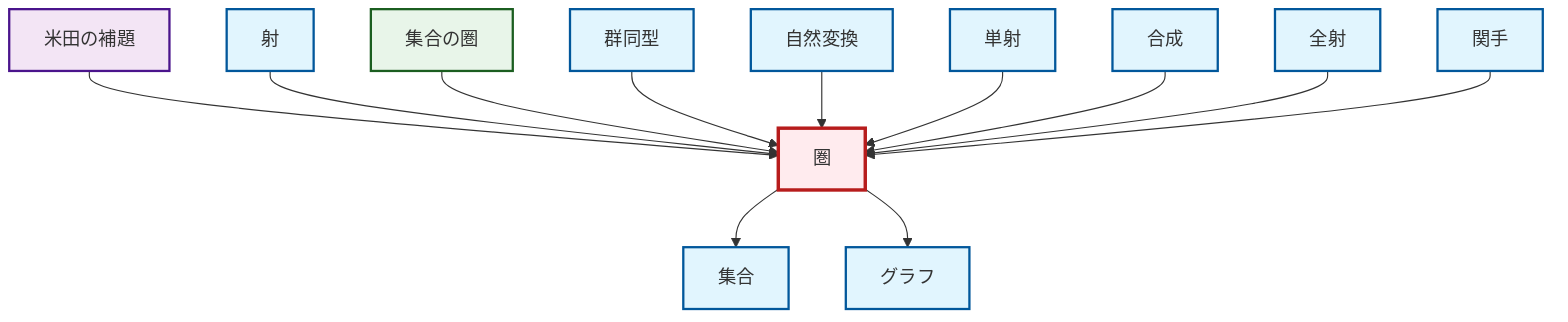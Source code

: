 graph TD
    classDef definition fill:#e1f5fe,stroke:#01579b,stroke-width:2px
    classDef theorem fill:#f3e5f5,stroke:#4a148c,stroke-width:2px
    classDef axiom fill:#fff3e0,stroke:#e65100,stroke-width:2px
    classDef example fill:#e8f5e9,stroke:#1b5e20,stroke-width:2px
    classDef current fill:#ffebee,stroke:#b71c1c,stroke-width:3px
    def-category["圏"]:::definition
    ex-set-category["集合の圏"]:::example
    def-composition["合成"]:::definition
    thm-yoneda["米田の補題"]:::theorem
    def-functor["関手"]:::definition
    def-isomorphism["群同型"]:::definition
    def-set["集合"]:::definition
    def-epimorphism["全射"]:::definition
    def-natural-transformation["自然変換"]:::definition
    def-monomorphism["単射"]:::definition
    def-morphism["射"]:::definition
    def-graph["グラフ"]:::definition
    thm-yoneda --> def-category
    def-morphism --> def-category
    def-category --> def-set
    def-category --> def-graph
    ex-set-category --> def-category
    def-isomorphism --> def-category
    def-natural-transformation --> def-category
    def-monomorphism --> def-category
    def-composition --> def-category
    def-epimorphism --> def-category
    def-functor --> def-category
    class def-category current